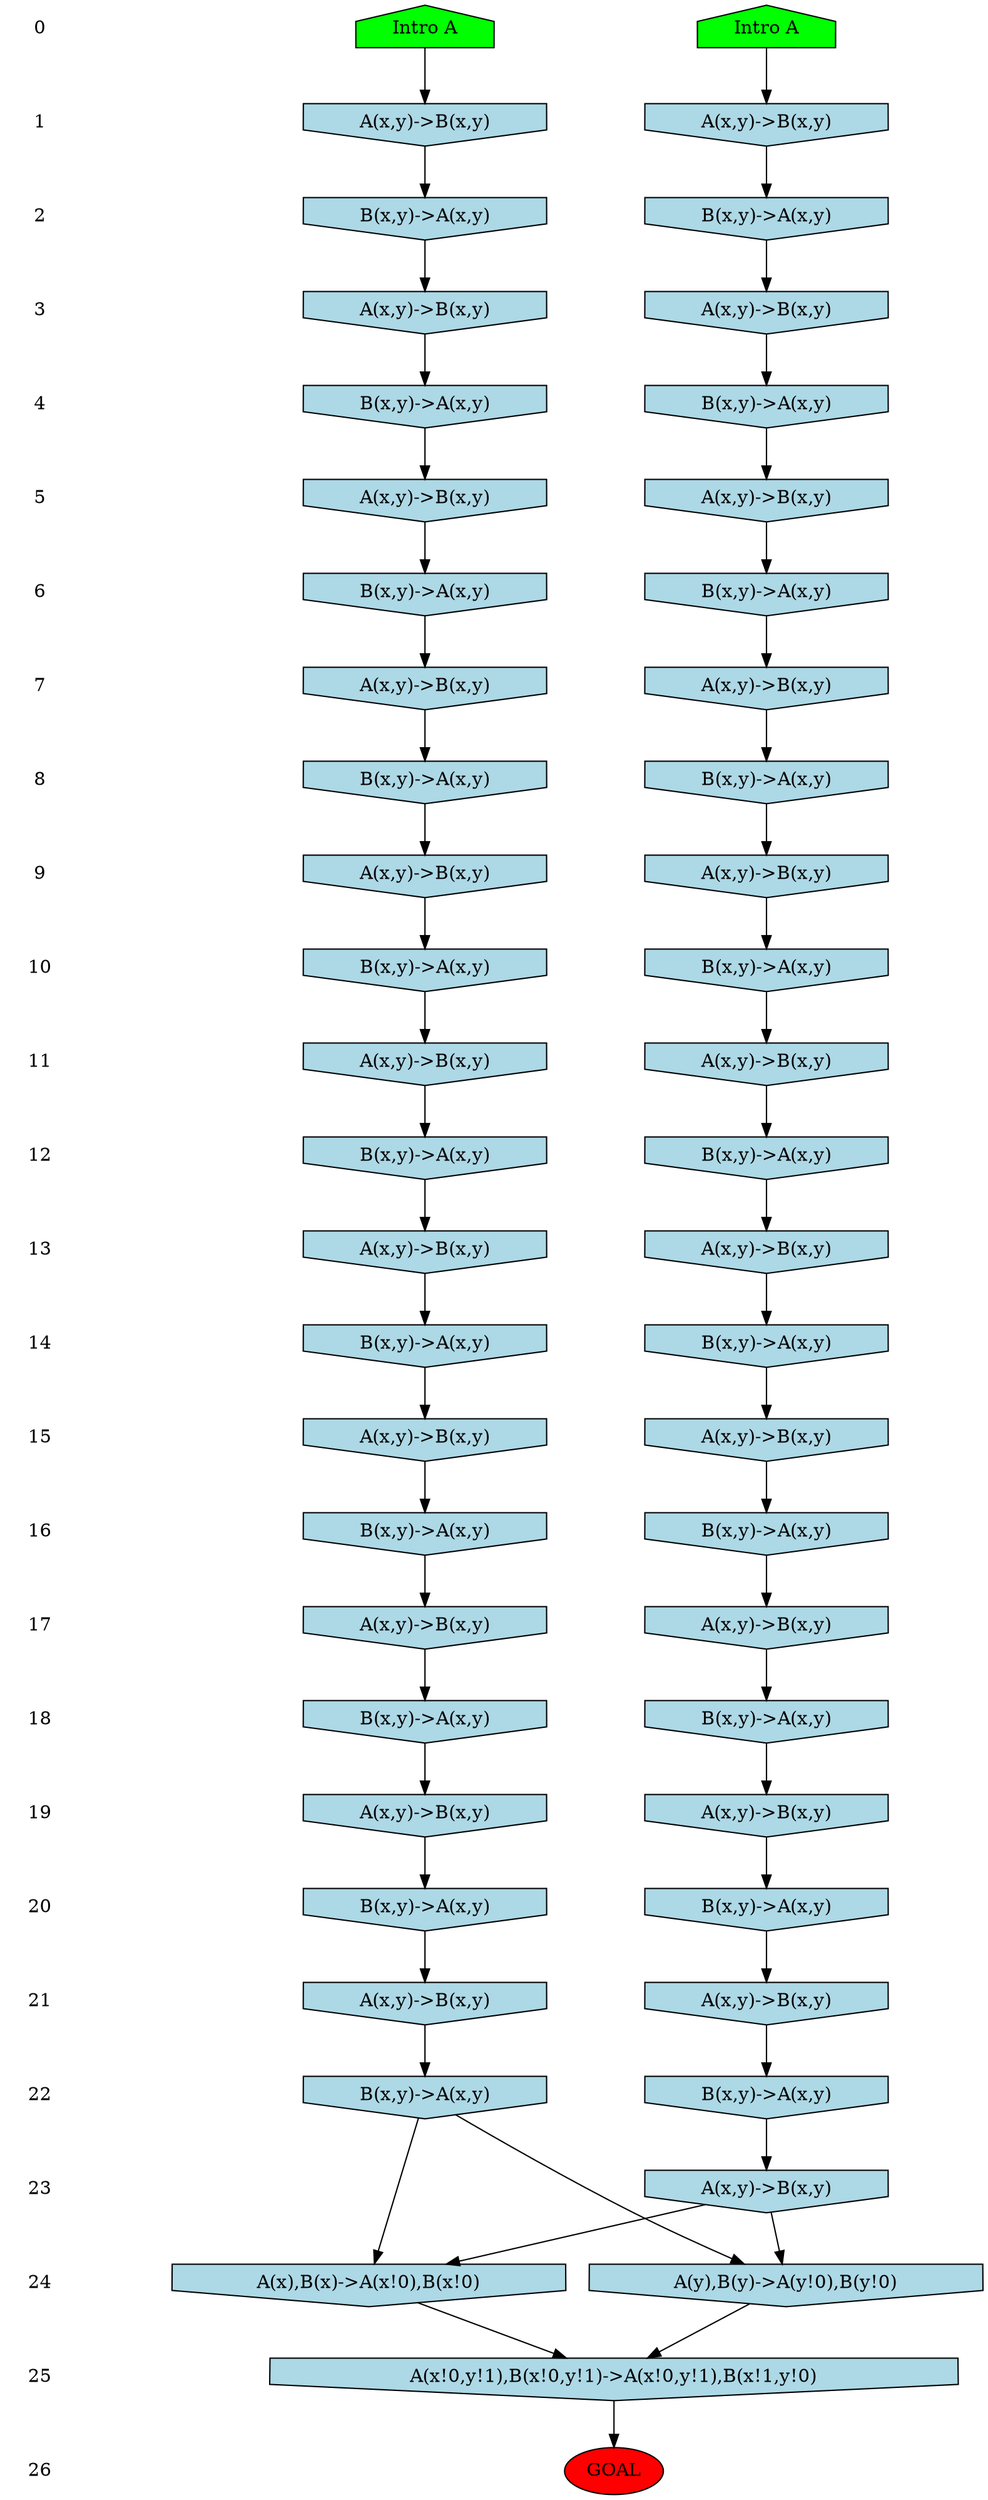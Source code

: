 /* Compression of 2 causal flows obtained in average at 1.805219E+02 t.u */
/* Compressed causal flows were: [43;44] */
digraph G{
 ranksep=.5 ; 
{ rank = same ; "0" [shape=plaintext] ; node_1 [label ="Intro A", shape=house, style=filled, fillcolor=green] ;
node_2 [label ="Intro A", shape=house, style=filled, fillcolor=green] ;
}
{ rank = same ; "1" [shape=plaintext] ; node_3 [label="A(x,y)->B(x,y)", shape=invhouse, style=filled, fillcolor = lightblue] ;
node_8 [label="A(x,y)->B(x,y)", shape=invhouse, style=filled, fillcolor = lightblue] ;
}
{ rank = same ; "2" [shape=plaintext] ; node_4 [label="B(x,y)->A(x,y)", shape=invhouse, style=filled, fillcolor = lightblue] ;
node_9 [label="B(x,y)->A(x,y)", shape=invhouse, style=filled, fillcolor = lightblue] ;
}
{ rank = same ; "3" [shape=plaintext] ; node_5 [label="A(x,y)->B(x,y)", shape=invhouse, style=filled, fillcolor = lightblue] ;
node_10 [label="A(x,y)->B(x,y)", shape=invhouse, style=filled, fillcolor = lightblue] ;
}
{ rank = same ; "4" [shape=plaintext] ; node_6 [label="B(x,y)->A(x,y)", shape=invhouse, style=filled, fillcolor = lightblue] ;
node_11 [label="B(x,y)->A(x,y)", shape=invhouse, style=filled, fillcolor = lightblue] ;
}
{ rank = same ; "5" [shape=plaintext] ; node_7 [label="A(x,y)->B(x,y)", shape=invhouse, style=filled, fillcolor = lightblue] ;
node_12 [label="A(x,y)->B(x,y)", shape=invhouse, style=filled, fillcolor = lightblue] ;
}
{ rank = same ; "6" [shape=plaintext] ; node_13 [label="B(x,y)->A(x,y)", shape=invhouse, style=filled, fillcolor = lightblue] ;
node_15 [label="B(x,y)->A(x,y)", shape=invhouse, style=filled, fillcolor = lightblue] ;
}
{ rank = same ; "7" [shape=plaintext] ; node_14 [label="A(x,y)->B(x,y)", shape=invhouse, style=filled, fillcolor = lightblue] ;
node_16 [label="A(x,y)->B(x,y)", shape=invhouse, style=filled, fillcolor = lightblue] ;
}
{ rank = same ; "8" [shape=plaintext] ; node_17 [label="B(x,y)->A(x,y)", shape=invhouse, style=filled, fillcolor = lightblue] ;
node_18 [label="B(x,y)->A(x,y)", shape=invhouse, style=filled, fillcolor = lightblue] ;
}
{ rank = same ; "9" [shape=plaintext] ; node_19 [label="A(x,y)->B(x,y)", shape=invhouse, style=filled, fillcolor = lightblue] ;
node_21 [label="A(x,y)->B(x,y)", shape=invhouse, style=filled, fillcolor = lightblue] ;
}
{ rank = same ; "10" [shape=plaintext] ; node_20 [label="B(x,y)->A(x,y)", shape=invhouse, style=filled, fillcolor = lightblue] ;
node_22 [label="B(x,y)->A(x,y)", shape=invhouse, style=filled, fillcolor = lightblue] ;
}
{ rank = same ; "11" [shape=plaintext] ; node_23 [label="A(x,y)->B(x,y)", shape=invhouse, style=filled, fillcolor = lightblue] ;
node_24 [label="A(x,y)->B(x,y)", shape=invhouse, style=filled, fillcolor = lightblue] ;
}
{ rank = same ; "12" [shape=plaintext] ; node_25 [label="B(x,y)->A(x,y)", shape=invhouse, style=filled, fillcolor = lightblue] ;
node_27 [label="B(x,y)->A(x,y)", shape=invhouse, style=filled, fillcolor = lightblue] ;
}
{ rank = same ; "13" [shape=plaintext] ; node_26 [label="A(x,y)->B(x,y)", shape=invhouse, style=filled, fillcolor = lightblue] ;
node_29 [label="A(x,y)->B(x,y)", shape=invhouse, style=filled, fillcolor = lightblue] ;
}
{ rank = same ; "14" [shape=plaintext] ; node_28 [label="B(x,y)->A(x,y)", shape=invhouse, style=filled, fillcolor = lightblue] ;
node_30 [label="B(x,y)->A(x,y)", shape=invhouse, style=filled, fillcolor = lightblue] ;
}
{ rank = same ; "15" [shape=plaintext] ; node_31 [label="A(x,y)->B(x,y)", shape=invhouse, style=filled, fillcolor = lightblue] ;
node_33 [label="A(x,y)->B(x,y)", shape=invhouse, style=filled, fillcolor = lightblue] ;
}
{ rank = same ; "16" [shape=plaintext] ; node_32 [label="B(x,y)->A(x,y)", shape=invhouse, style=filled, fillcolor = lightblue] ;
node_36 [label="B(x,y)->A(x,y)", shape=invhouse, style=filled, fillcolor = lightblue] ;
}
{ rank = same ; "17" [shape=plaintext] ; node_34 [label="A(x,y)->B(x,y)", shape=invhouse, style=filled, fillcolor = lightblue] ;
node_37 [label="A(x,y)->B(x,y)", shape=invhouse, style=filled, fillcolor = lightblue] ;
}
{ rank = same ; "18" [shape=plaintext] ; node_35 [label="B(x,y)->A(x,y)", shape=invhouse, style=filled, fillcolor = lightblue] ;
node_39 [label="B(x,y)->A(x,y)", shape=invhouse, style=filled, fillcolor = lightblue] ;
}
{ rank = same ; "19" [shape=plaintext] ; node_38 [label="A(x,y)->B(x,y)", shape=invhouse, style=filled, fillcolor = lightblue] ;
node_42 [label="A(x,y)->B(x,y)", shape=invhouse, style=filled, fillcolor = lightblue] ;
}
{ rank = same ; "20" [shape=plaintext] ; node_40 [label="B(x,y)->A(x,y)", shape=invhouse, style=filled, fillcolor = lightblue] ;
node_45 [label="B(x,y)->A(x,y)", shape=invhouse, style=filled, fillcolor = lightblue] ;
}
{ rank = same ; "21" [shape=plaintext] ; node_41 [label="A(x,y)->B(x,y)", shape=invhouse, style=filled, fillcolor = lightblue] ;
node_46 [label="A(x,y)->B(x,y)", shape=invhouse, style=filled, fillcolor = lightblue] ;
}
{ rank = same ; "22" [shape=plaintext] ; node_43 [label="B(x,y)->A(x,y)", shape=invhouse, style=filled, fillcolor = lightblue] ;
node_47 [label="B(x,y)->A(x,y)", shape=invhouse, style=filled, fillcolor = lightblue] ;
}
{ rank = same ; "23" [shape=plaintext] ; node_44 [label="A(x,y)->B(x,y)", shape=invhouse, style=filled, fillcolor = lightblue] ;
}
{ rank = same ; "24" [shape=plaintext] ; node_48 [label="A(x),B(x)->A(x!0),B(x!0)", shape=invhouse, style=filled, fillcolor = lightblue] ;
node_49 [label="A(y),B(y)->A(y!0),B(y!0)", shape=invhouse, style=filled, fillcolor = lightblue] ;
}
{ rank = same ; "25" [shape=plaintext] ; node_50 [label="A(x!0,y!1),B(x!0,y!1)->A(x!0,y!1),B(x!1,y!0)", shape=invhouse, style=filled, fillcolor = lightblue] ;
}
{ rank = same ; "26" [shape=plaintext] ; node_51 [label ="GOAL", style=filled, fillcolor=red] ;
}
"0" -> "1" [style="invis"]; 
"1" -> "2" [style="invis"]; 
"2" -> "3" [style="invis"]; 
"3" -> "4" [style="invis"]; 
"4" -> "5" [style="invis"]; 
"5" -> "6" [style="invis"]; 
"6" -> "7" [style="invis"]; 
"7" -> "8" [style="invis"]; 
"8" -> "9" [style="invis"]; 
"9" -> "10" [style="invis"]; 
"10" -> "11" [style="invis"]; 
"11" -> "12" [style="invis"]; 
"12" -> "13" [style="invis"]; 
"13" -> "14" [style="invis"]; 
"14" -> "15" [style="invis"]; 
"15" -> "16" [style="invis"]; 
"16" -> "17" [style="invis"]; 
"17" -> "18" [style="invis"]; 
"18" -> "19" [style="invis"]; 
"19" -> "20" [style="invis"]; 
"20" -> "21" [style="invis"]; 
"21" -> "22" [style="invis"]; 
"22" -> "23" [style="invis"]; 
"23" -> "24" [style="invis"]; 
"24" -> "25" [style="invis"]; 
"25" -> "26" [style="invis"]; 
node_1 -> node_3
node_3 -> node_4
node_4 -> node_5
node_5 -> node_6
node_6 -> node_7
node_2 -> node_8
node_8 -> node_9
node_9 -> node_10
node_10 -> node_11
node_11 -> node_12
node_12 -> node_13
node_13 -> node_14
node_7 -> node_15
node_15 -> node_16
node_14 -> node_17
node_16 -> node_18
node_17 -> node_19
node_19 -> node_20
node_18 -> node_21
node_21 -> node_22
node_22 -> node_23
node_20 -> node_24
node_24 -> node_25
node_25 -> node_26
node_23 -> node_27
node_26 -> node_28
node_27 -> node_29
node_29 -> node_30
node_30 -> node_31
node_31 -> node_32
node_28 -> node_33
node_32 -> node_34
node_34 -> node_35
node_33 -> node_36
node_36 -> node_37
node_35 -> node_38
node_37 -> node_39
node_38 -> node_40
node_40 -> node_41
node_39 -> node_42
node_41 -> node_43
node_43 -> node_44
node_42 -> node_45
node_45 -> node_46
node_46 -> node_47
node_44 -> node_48
node_47 -> node_48
node_44 -> node_49
node_47 -> node_49
node_48 -> node_50
node_49 -> node_50
node_50 -> node_51
}
/*
 Dot generation time: 0.000000
*/